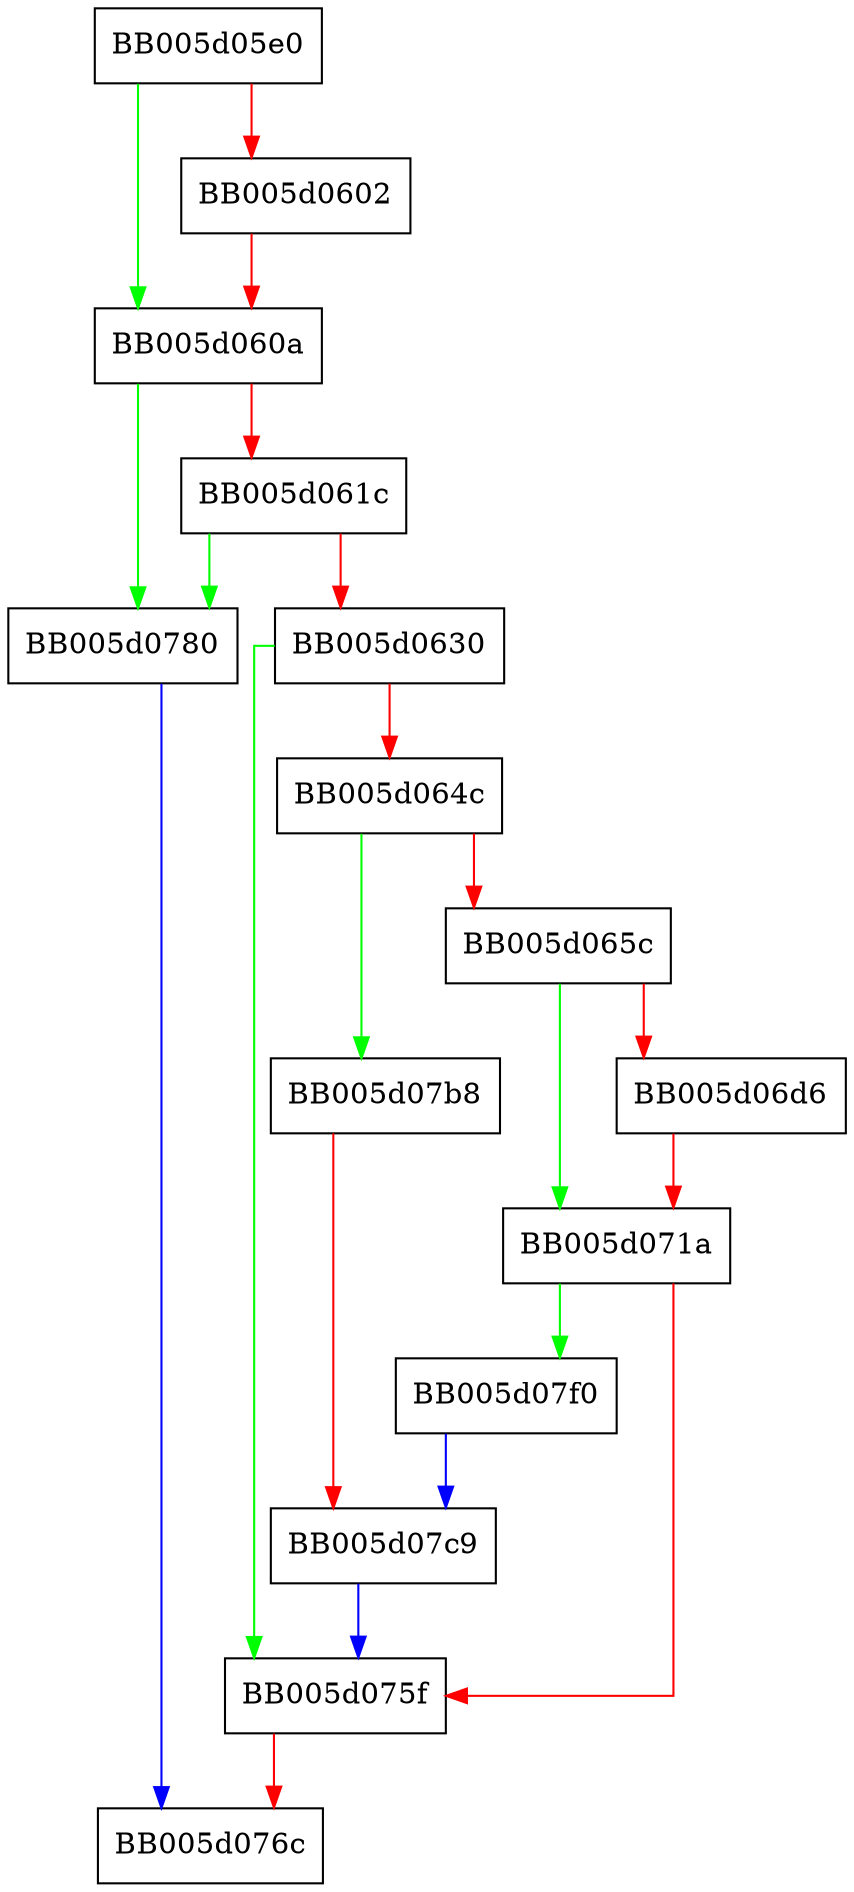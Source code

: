 digraph EVP_PKEY_new_CMAC_key {
  node [shape="box"];
  graph [splines=ortho];
  BB005d05e0 -> BB005d060a [color="green"];
  BB005d05e0 -> BB005d0602 [color="red"];
  BB005d0602 -> BB005d060a [color="red"];
  BB005d060a -> BB005d0780 [color="green"];
  BB005d060a -> BB005d061c [color="red"];
  BB005d061c -> BB005d0780 [color="green"];
  BB005d061c -> BB005d0630 [color="red"];
  BB005d0630 -> BB005d075f [color="green"];
  BB005d0630 -> BB005d064c [color="red"];
  BB005d064c -> BB005d07b8 [color="green"];
  BB005d064c -> BB005d065c [color="red"];
  BB005d065c -> BB005d071a [color="green"];
  BB005d065c -> BB005d06d6 [color="red"];
  BB005d06d6 -> BB005d071a [color="red"];
  BB005d071a -> BB005d07f0 [color="green"];
  BB005d071a -> BB005d075f [color="red"];
  BB005d075f -> BB005d076c [color="red"];
  BB005d0780 -> BB005d076c [color="blue"];
  BB005d07b8 -> BB005d07c9 [color="red"];
  BB005d07c9 -> BB005d075f [color="blue"];
  BB005d07f0 -> BB005d07c9 [color="blue"];
}